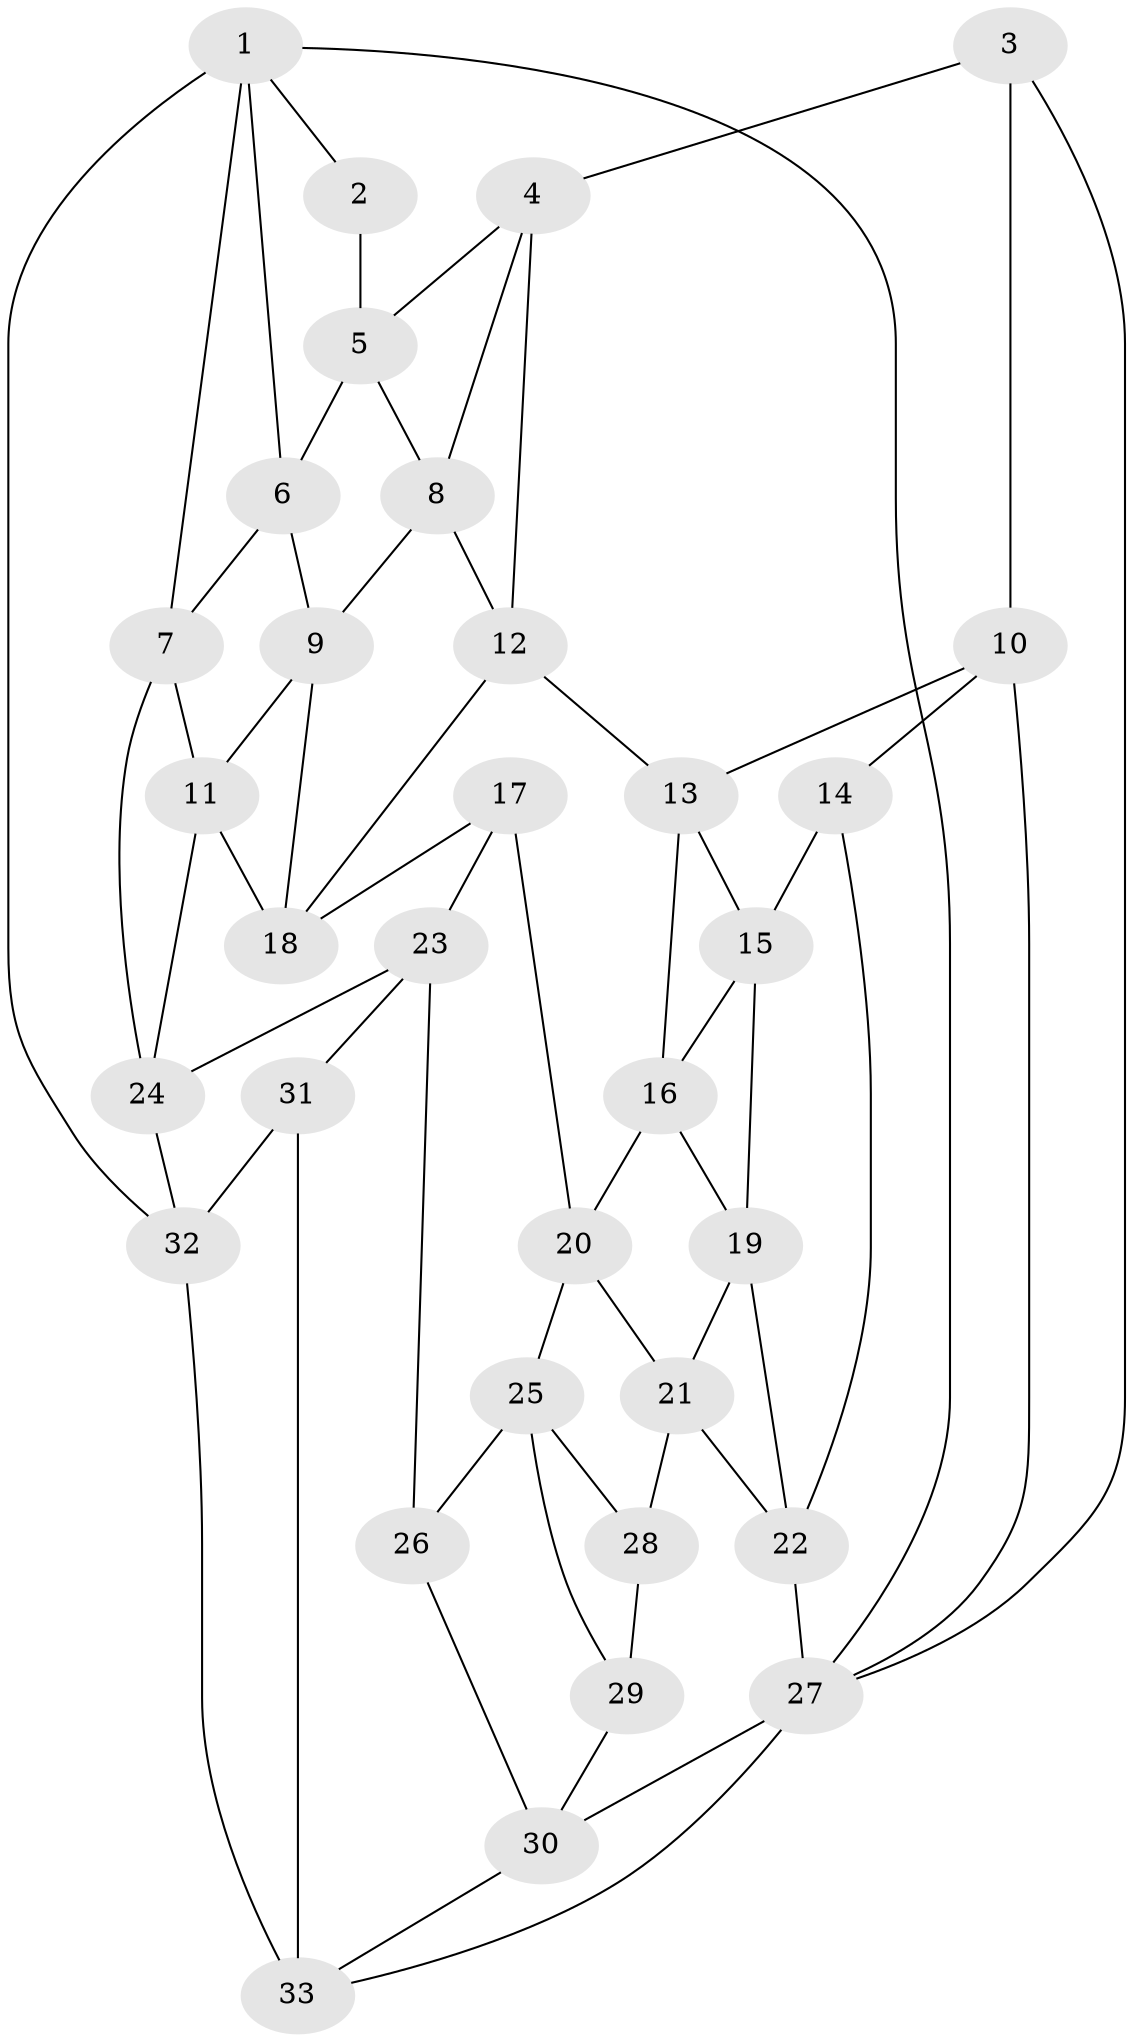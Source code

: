 // original degree distribution, {3: 0.03278688524590164, 5: 0.5245901639344263, 6: 0.19672131147540983, 4: 0.2459016393442623}
// Generated by graph-tools (version 1.1) at 2025/51/03/09/25 03:51:03]
// undirected, 33 vertices, 63 edges
graph export_dot {
graph [start="1"]
  node [color=gray90,style=filled];
  1;
  2;
  3;
  4;
  5;
  6;
  7;
  8;
  9;
  10;
  11;
  12;
  13;
  14;
  15;
  16;
  17;
  18;
  19;
  20;
  21;
  22;
  23;
  24;
  25;
  26;
  27;
  28;
  29;
  30;
  31;
  32;
  33;
  1 -- 2 [weight=1.0];
  1 -- 6 [weight=1.0];
  1 -- 7 [weight=1.0];
  1 -- 27 [weight=1.0];
  1 -- 32 [weight=1.0];
  2 -- 5 [weight=1.0];
  3 -- 4 [weight=1.0];
  3 -- 10 [weight=1.0];
  3 -- 27 [weight=1.0];
  4 -- 5 [weight=1.0];
  4 -- 8 [weight=1.0];
  4 -- 12 [weight=1.0];
  5 -- 6 [weight=1.0];
  5 -- 8 [weight=1.0];
  6 -- 7 [weight=1.0];
  6 -- 9 [weight=1.0];
  7 -- 11 [weight=1.0];
  7 -- 24 [weight=1.0];
  8 -- 9 [weight=1.0];
  8 -- 12 [weight=1.0];
  9 -- 11 [weight=1.0];
  9 -- 18 [weight=1.0];
  10 -- 13 [weight=1.0];
  10 -- 14 [weight=1.0];
  10 -- 27 [weight=1.0];
  11 -- 18 [weight=1.0];
  11 -- 24 [weight=1.0];
  12 -- 13 [weight=1.0];
  12 -- 18 [weight=1.0];
  13 -- 15 [weight=1.0];
  13 -- 16 [weight=1.0];
  14 -- 15 [weight=1.0];
  14 -- 22 [weight=1.0];
  15 -- 16 [weight=1.0];
  15 -- 19 [weight=1.0];
  16 -- 19 [weight=1.0];
  16 -- 20 [weight=1.0];
  17 -- 18 [weight=1.0];
  17 -- 20 [weight=1.0];
  17 -- 23 [weight=1.0];
  19 -- 21 [weight=1.0];
  19 -- 22 [weight=1.0];
  20 -- 21 [weight=1.0];
  20 -- 25 [weight=1.0];
  21 -- 22 [weight=1.0];
  21 -- 28 [weight=1.0];
  22 -- 27 [weight=1.0];
  23 -- 24 [weight=1.0];
  23 -- 26 [weight=1.0];
  23 -- 31 [weight=1.0];
  24 -- 32 [weight=1.0];
  25 -- 26 [weight=1.0];
  25 -- 28 [weight=1.0];
  25 -- 29 [weight=1.0];
  26 -- 30 [weight=1.0];
  27 -- 30 [weight=1.0];
  27 -- 33 [weight=1.0];
  28 -- 29 [weight=2.0];
  29 -- 30 [weight=1.0];
  30 -- 33 [weight=1.0];
  31 -- 32 [weight=1.0];
  31 -- 33 [weight=1.0];
  32 -- 33 [weight=2.0];
}
